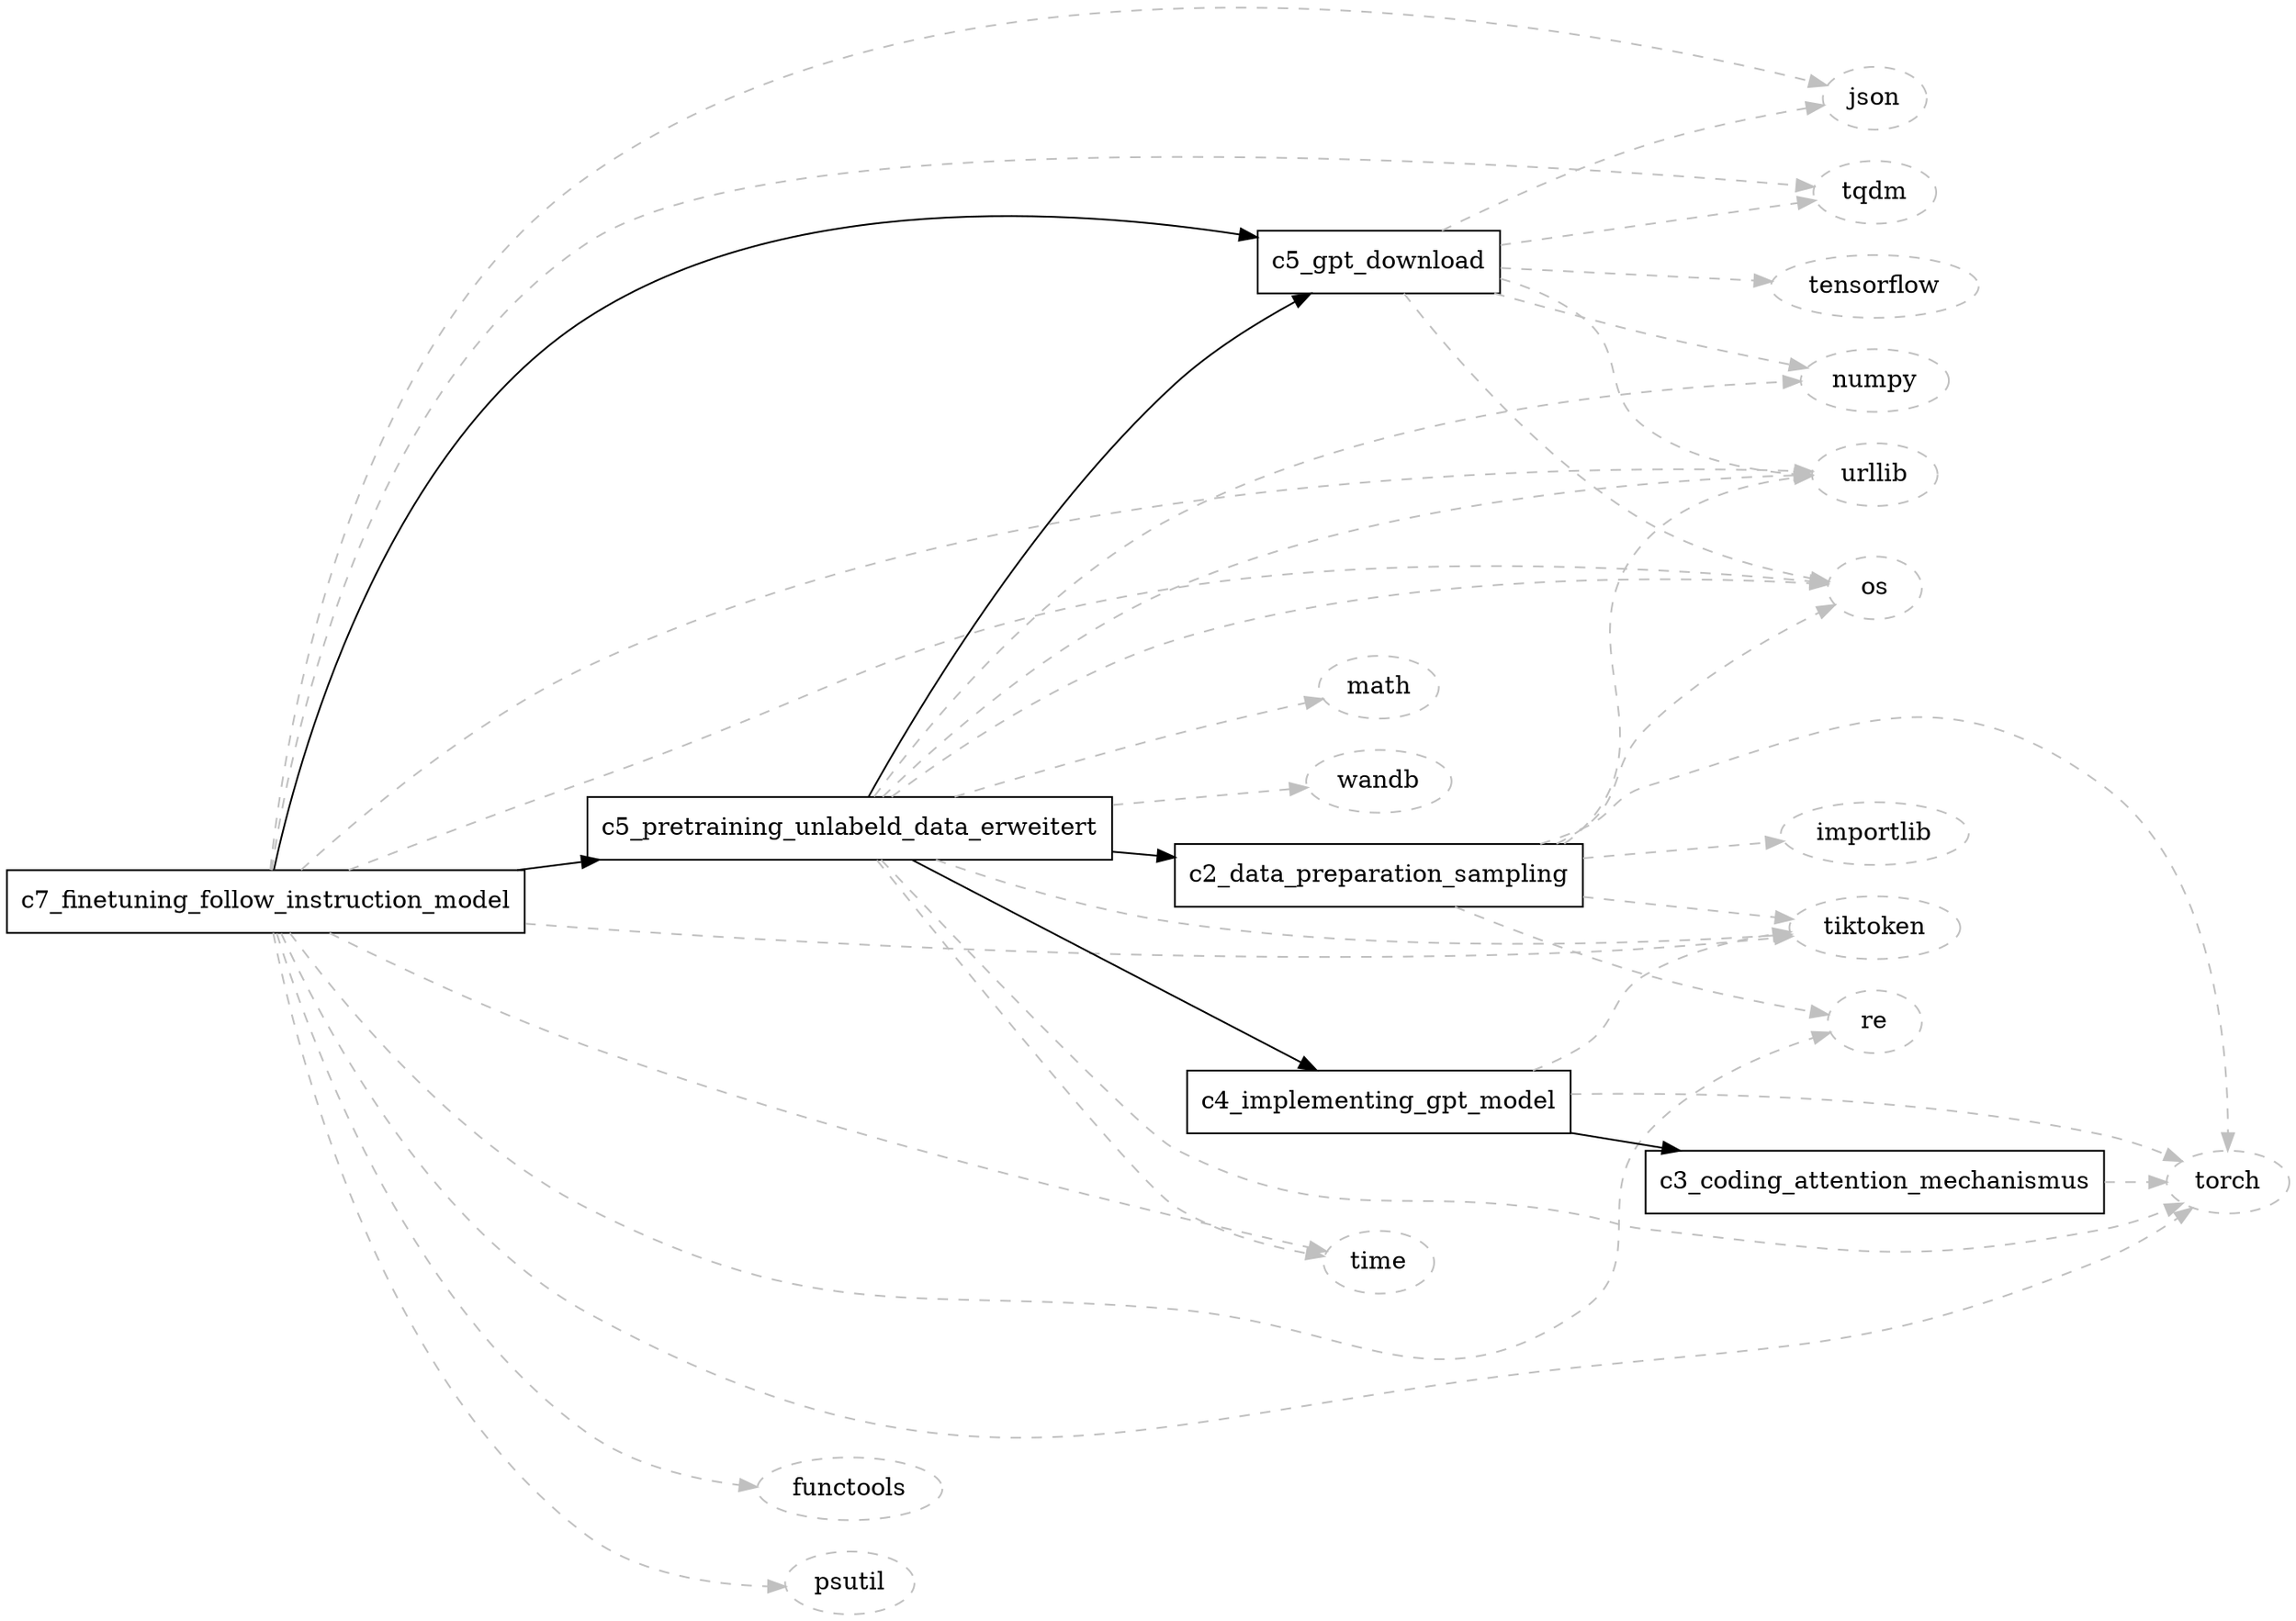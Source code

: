 digraph imports {
  rankdir=LR;
  node [shape=box];
  rankdir=LR;
  node [shape=box];
  "c7_finetuning_follow_instruction_model" [shape=box];
  "c2_data_preparation_sampling" [shape=box];
  "c5_pretraining_unlabeld_data_erweitert" [shape=box];
  "c5_gpt_download" [shape=box];
  "c4_implementing_gpt_model" [shape=box];
  "c3_coding_attention_mechanismus" [shape=box];
  "c7_finetuning_follow_instruction_model" -> "c5_pretraining_unlabeld_data_erweitert";
  "c7_finetuning_follow_instruction_model" -> "c5_gpt_download";
  "c5_pretraining_unlabeld_data_erweitert" -> "c2_data_preparation_sampling";
  "c5_pretraining_unlabeld_data_erweitert" -> "c4_implementing_gpt_model";
  "c5_pretraining_unlabeld_data_erweitert" -> "c5_gpt_download";
  "c4_implementing_gpt_model" -> "c3_coding_attention_mechanismus";
  "importlib" [shape=ellipse, style=dashed, color=gray];
  "c2_data_preparation_sampling" -> "importlib" [style=dashed, color=gray];
  "os" [shape=ellipse, style=dashed, color=gray];
  "c2_data_preparation_sampling" -> "os" [style=dashed, color=gray];
  "re" [shape=ellipse, style=dashed, color=gray];
  "c2_data_preparation_sampling" -> "re" [style=dashed, color=gray];
  "tiktoken" [shape=ellipse, style=dashed, color=gray];
  "c2_data_preparation_sampling" -> "tiktoken" [style=dashed, color=gray];
  "torch" [shape=ellipse, style=dashed, color=gray];
  "c2_data_preparation_sampling" -> "torch" [style=dashed, color=gray];
  "urllib" [shape=ellipse, style=dashed, color=gray];
  "c2_data_preparation_sampling" -> "urllib" [style=dashed, color=gray];
  "torch" [shape=ellipse, style=dashed, color=gray];
  "c3_coding_attention_mechanismus" -> "torch" [style=dashed, color=gray];
  "tiktoken" [shape=ellipse, style=dashed, color=gray];
  "c4_implementing_gpt_model" -> "tiktoken" [style=dashed, color=gray];
  "torch" [shape=ellipse, style=dashed, color=gray];
  "c4_implementing_gpt_model" -> "torch" [style=dashed, color=gray];
  "json" [shape=ellipse, style=dashed, color=gray];
  "c5_gpt_download" -> "json" [style=dashed, color=gray];
  "numpy" [shape=ellipse, style=dashed, color=gray];
  "c5_gpt_download" -> "numpy" [style=dashed, color=gray];
  "os" [shape=ellipse, style=dashed, color=gray];
  "c5_gpt_download" -> "os" [style=dashed, color=gray];
  "tensorflow" [shape=ellipse, style=dashed, color=gray];
  "c5_gpt_download" -> "tensorflow" [style=dashed, color=gray];
  "tqdm" [shape=ellipse, style=dashed, color=gray];
  "c5_gpt_download" -> "tqdm" [style=dashed, color=gray];
  "urllib" [shape=ellipse, style=dashed, color=gray];
  "c5_gpt_download" -> "urllib" [style=dashed, color=gray];
  "math" [shape=ellipse, style=dashed, color=gray];
  "c5_pretraining_unlabeld_data_erweitert" -> "math" [style=dashed, color=gray];
  "numpy" [shape=ellipse, style=dashed, color=gray];
  "c5_pretraining_unlabeld_data_erweitert" -> "numpy" [style=dashed, color=gray];
  "os" [shape=ellipse, style=dashed, color=gray];
  "c5_pretraining_unlabeld_data_erweitert" -> "os" [style=dashed, color=gray];
  "tiktoken" [shape=ellipse, style=dashed, color=gray];
  "c5_pretraining_unlabeld_data_erweitert" -> "tiktoken" [style=dashed, color=gray];
  "time" [shape=ellipse, style=dashed, color=gray];
  "c5_pretraining_unlabeld_data_erweitert" -> "time" [style=dashed, color=gray];
  "torch" [shape=ellipse, style=dashed, color=gray];
  "c5_pretraining_unlabeld_data_erweitert" -> "torch" [style=dashed, color=gray];
  "urllib" [shape=ellipse, style=dashed, color=gray];
  "c5_pretraining_unlabeld_data_erweitert" -> "urllib" [style=dashed, color=gray];
  "wandb" [shape=ellipse, style=dashed, color=gray];
  "c5_pretraining_unlabeld_data_erweitert" -> "wandb" [style=dashed, color=gray];
  "functools" [shape=ellipse, style=dashed, color=gray];
  "c7_finetuning_follow_instruction_model" -> "functools" [style=dashed, color=gray];
  "json" [shape=ellipse, style=dashed, color=gray];
  "c7_finetuning_follow_instruction_model" -> "json" [style=dashed, color=gray];
  "os" [shape=ellipse, style=dashed, color=gray];
  "c7_finetuning_follow_instruction_model" -> "os" [style=dashed, color=gray];
  "psutil" [shape=ellipse, style=dashed, color=gray];
  "c7_finetuning_follow_instruction_model" -> "psutil" [style=dashed, color=gray];
  "re" [shape=ellipse, style=dashed, color=gray];
  "c7_finetuning_follow_instruction_model" -> "re" [style=dashed, color=gray];
  "tiktoken" [shape=ellipse, style=dashed, color=gray];
  "c7_finetuning_follow_instruction_model" -> "tiktoken" [style=dashed, color=gray];
  "time" [shape=ellipse, style=dashed, color=gray];
  "c7_finetuning_follow_instruction_model" -> "time" [style=dashed, color=gray];
  "torch" [shape=ellipse, style=dashed, color=gray];
  "c7_finetuning_follow_instruction_model" -> "torch" [style=dashed, color=gray];
  "tqdm" [shape=ellipse, style=dashed, color=gray];
  "c7_finetuning_follow_instruction_model" -> "tqdm" [style=dashed, color=gray];
  "urllib" [shape=ellipse, style=dashed, color=gray];
  "c7_finetuning_follow_instruction_model" -> "urllib" [style=dashed, color=gray];
}